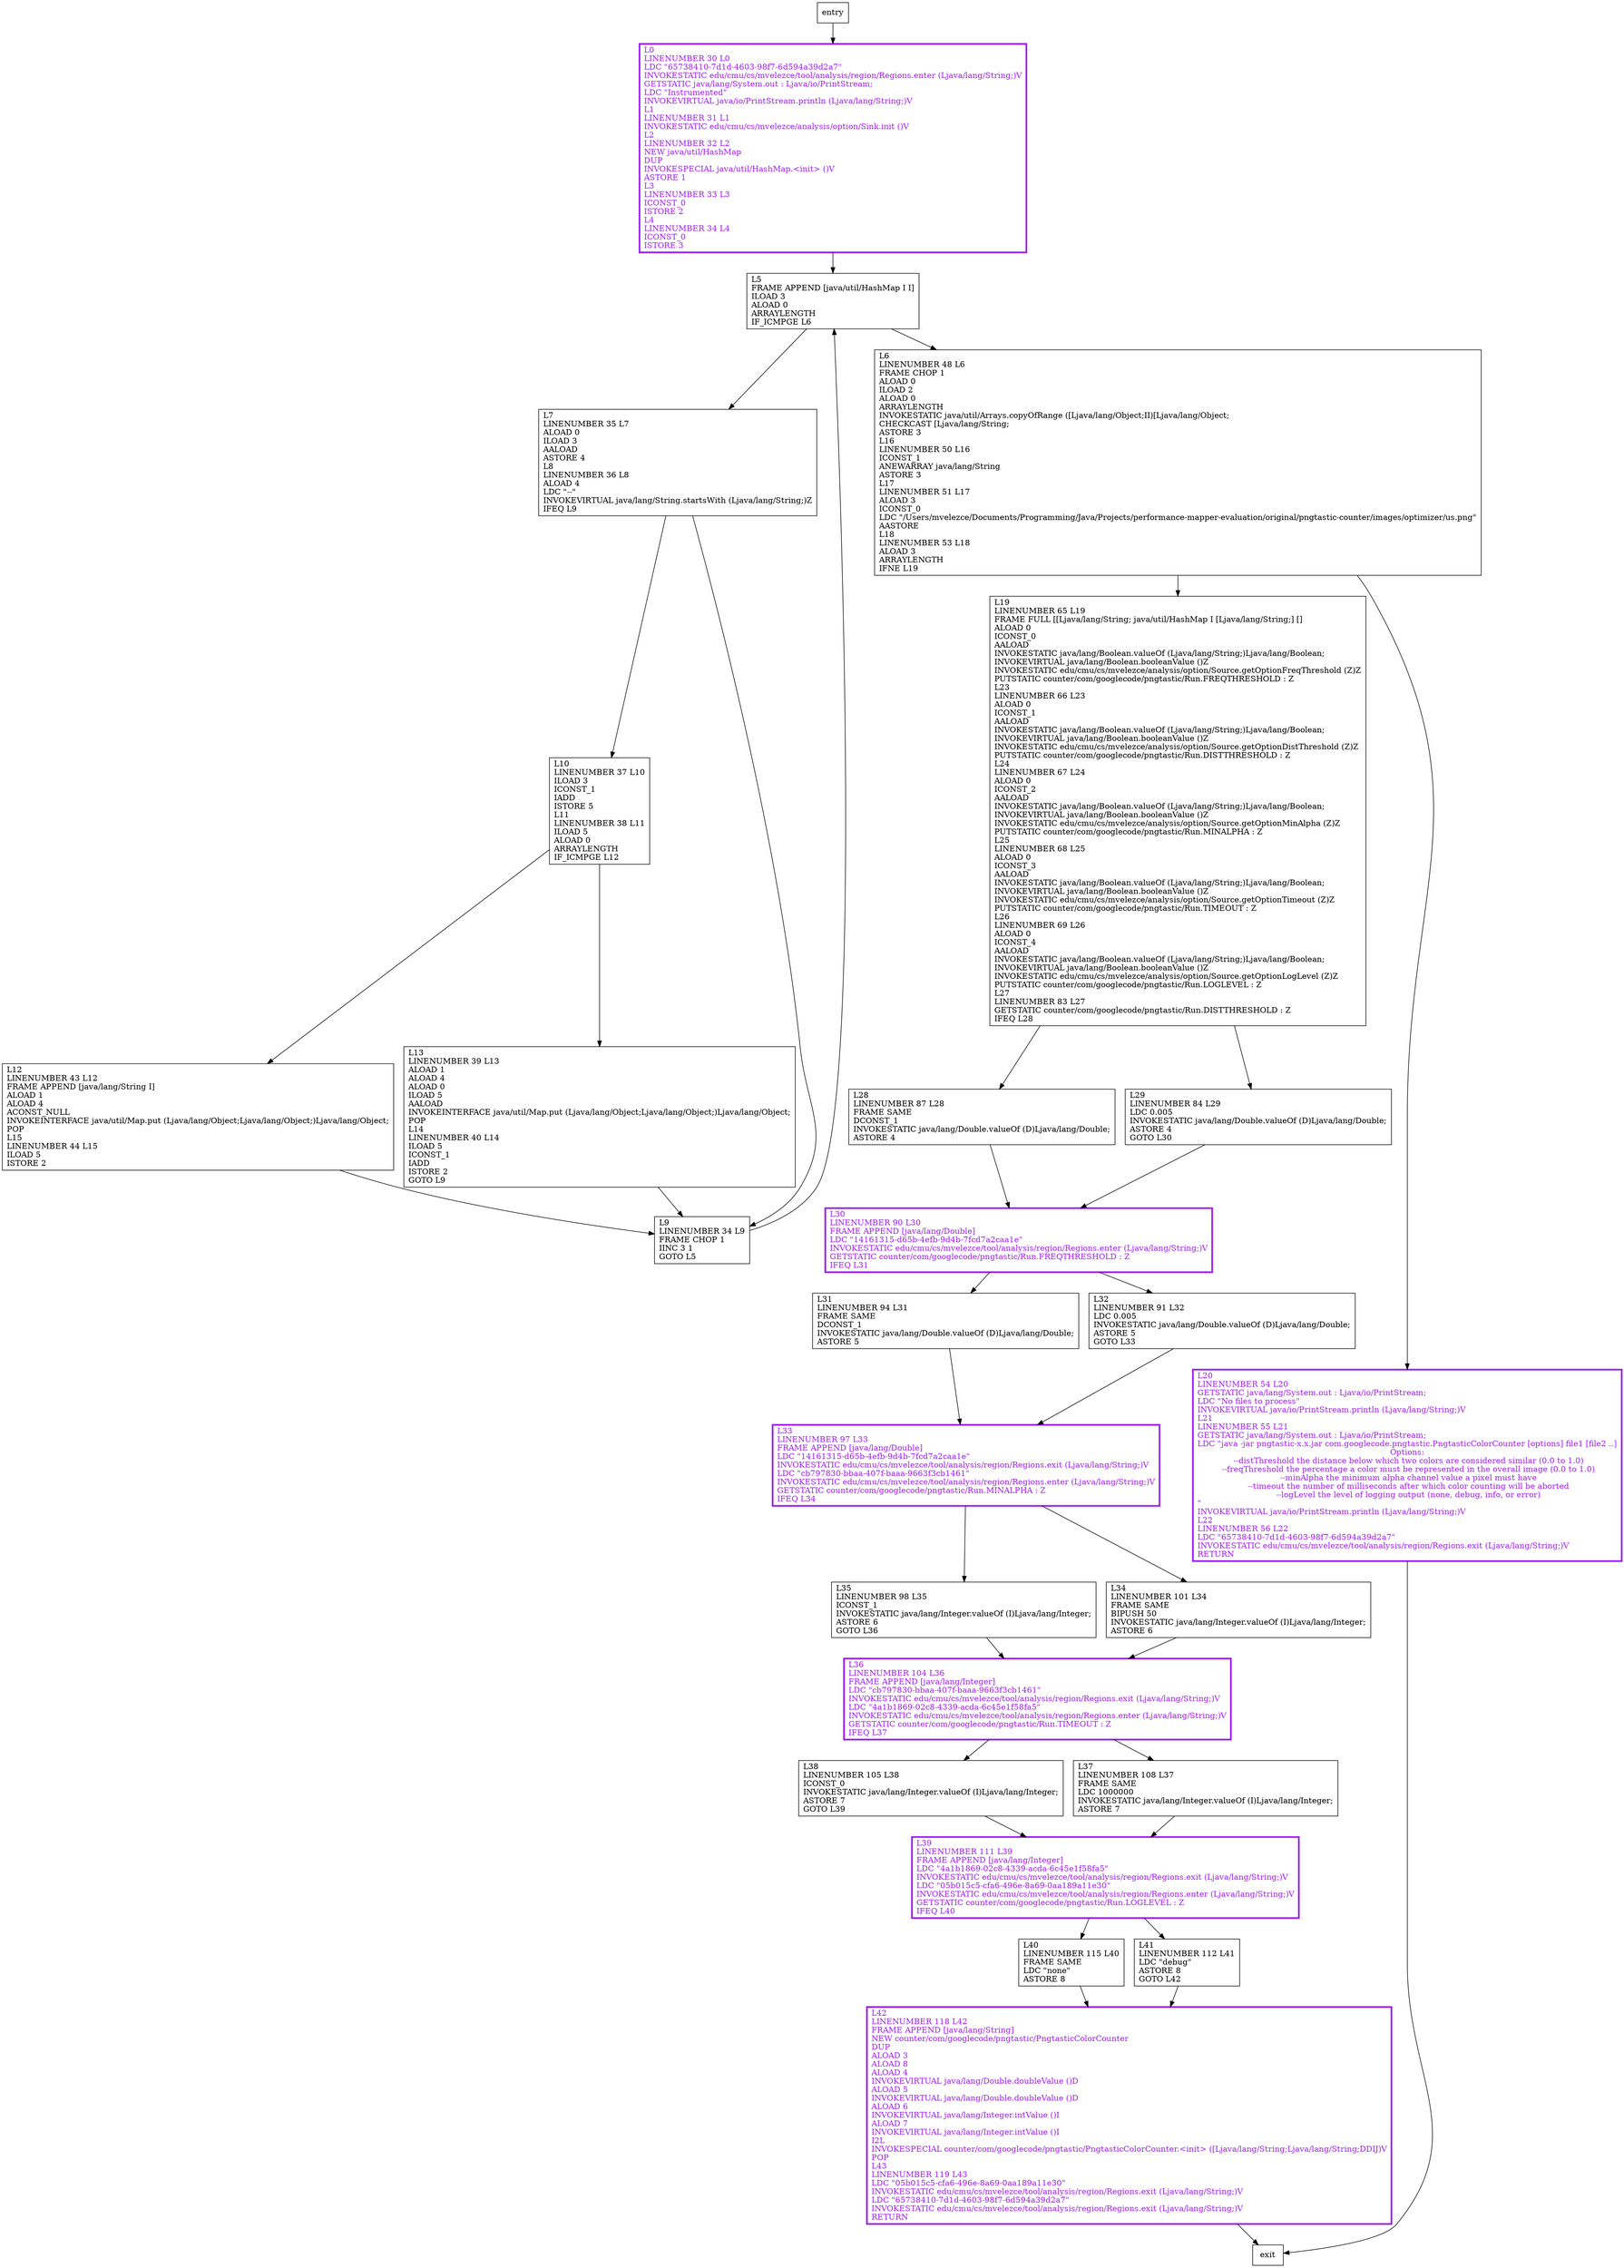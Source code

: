 digraph main {
node [shape=record];
895395836 [label="L41\lLINENUMBER 112 L41\lLDC \"debug\"\lASTORE 8\lGOTO L42\l"];
895698515 [label="L34\lLINENUMBER 101 L34\lFRAME SAME\lBIPUSH 50\lINVOKESTATIC java/lang/Integer.valueOf (I)Ljava/lang/Integer;\lASTORE 6\l"];
453966584 [label="L5\lFRAME APPEND [java/util/HashMap I I]\lILOAD 3\lALOAD 0\lARRAYLENGTH\lIF_ICMPGE L6\l"];
2119313812 [label="L29\lLINENUMBER 84 L29\lLDC 0.005\lINVOKESTATIC java/lang/Double.valueOf (D)Ljava/lang/Double;\lASTORE 4\lGOTO L30\l"];
416877830 [label="L12\lLINENUMBER 43 L12\lFRAME APPEND [java/lang/String I]\lALOAD 1\lALOAD 4\lACONST_NULL\lINVOKEINTERFACE java/util/Map.put (Ljava/lang/Object;Ljava/lang/Object;)Ljava/lang/Object;\lPOP\lL15\lLINENUMBER 44 L15\lILOAD 5\lISTORE 2\l"];
1145286339 [label="L36\lLINENUMBER 104 L36\lFRAME APPEND [java/lang/Integer]\lLDC \"cb797830-bbaa-407f-baaa-9663f3cb1461\"\lINVOKESTATIC edu/cmu/cs/mvelezce/tool/analysis/region/Regions.exit (Ljava/lang/String;)V\lLDC \"4a1b1869-02c8-4339-acda-6c45e1f58fa5\"\lINVOKESTATIC edu/cmu/cs/mvelezce/tool/analysis/region/Regions.enter (Ljava/lang/String;)V\lGETSTATIC counter/com/googlecode/pngtastic/Run.TIMEOUT : Z\lIFEQ L37\l"];
235208892 [label="L32\lLINENUMBER 91 L32\lLDC 0.005\lINVOKESTATIC java/lang/Double.valueOf (D)Ljava/lang/Double;\lASTORE 5\lGOTO L33\l"];
356185612 [label="L13\lLINENUMBER 39 L13\lALOAD 1\lALOAD 4\lALOAD 0\lILOAD 5\lAALOAD\lINVOKEINTERFACE java/util/Map.put (Ljava/lang/Object;Ljava/lang/Object;)Ljava/lang/Object;\lPOP\lL14\lLINENUMBER 40 L14\lILOAD 5\lICONST_1\lIADD\lISTORE 2\lGOTO L9\l"];
1148861943 [label="L0\lLINENUMBER 30 L0\lLDC \"65738410-7d1d-4603-98f7-6d594a39d2a7\"\lINVOKESTATIC edu/cmu/cs/mvelezce/tool/analysis/region/Regions.enter (Ljava/lang/String;)V\lGETSTATIC java/lang/System.out : Ljava/io/PrintStream;\lLDC \"Instrumented\"\lINVOKEVIRTUAL java/io/PrintStream.println (Ljava/lang/String;)V\lL1\lLINENUMBER 31 L1\lINVOKESTATIC edu/cmu/cs/mvelezce/analysis/option/Sink.init ()V\lL2\lLINENUMBER 32 L2\lNEW java/util/HashMap\lDUP\lINVOKESPECIAL java/util/HashMap.\<init\> ()V\lASTORE 1\lL3\lLINENUMBER 33 L3\lICONST_0\lISTORE 2\lL4\lLINENUMBER 34 L4\lICONST_0\lISTORE 3\l"];
1345310341 [label="L20\lLINENUMBER 54 L20\lGETSTATIC java/lang/System.out : Ljava/io/PrintStream;\lLDC \"No files to process\"\lINVOKEVIRTUAL java/io/PrintStream.println (Ljava/lang/String;)V\lL21\lLINENUMBER 55 L21\lGETSTATIC java/lang/System.out : Ljava/io/PrintStream;\lLDC \"java -jar pngtastic-x.x.jar com.googlecode.pngtastic.PngtasticColorCounter [options] file1 [file2 ..]\nOptions:\n  --distThreshold    the distance below which two colors are considered similar (0.0 to 1.0)\n  --freqThreshold    the percentage a color must be represented in the overall image (0.0 to 1.0)\n  --minAlpha         the minimum alpha channel value a pixel must have\n  --timeout          the number of milliseconds after which color counting will be aborted\n  --logLevel         the level of logging output (none, debug, info, or error)\n\"\lINVOKEVIRTUAL java/io/PrintStream.println (Ljava/lang/String;)V\lL22\lLINENUMBER 56 L22\lLDC \"65738410-7d1d-4603-98f7-6d594a39d2a7\"\lINVOKESTATIC edu/cmu/cs/mvelezce/tool/analysis/region/Regions.exit (Ljava/lang/String;)V\lRETURN\l"];
1650803411 [label="L35\lLINENUMBER 98 L35\lICONST_1\lINVOKESTATIC java/lang/Integer.valueOf (I)Ljava/lang/Integer;\lASTORE 6\lGOTO L36\l"];
1658686695 [label="L9\lLINENUMBER 34 L9\lFRAME CHOP 1\lIINC 3 1\lGOTO L5\l"];
2011009230 [label="L10\lLINENUMBER 37 L10\lILOAD 3\lICONST_1\lIADD\lISTORE 5\lL11\lLINENUMBER 38 L11\lILOAD 5\lALOAD 0\lARRAYLENGTH\lIF_ICMPGE L12\l"];
308795418 [label="L28\lLINENUMBER 87 L28\lFRAME SAME\lDCONST_1\lINVOKESTATIC java/lang/Double.valueOf (D)Ljava/lang/Double;\lASTORE 4\l"];
1680930366 [label="L42\lLINENUMBER 118 L42\lFRAME APPEND [java/lang/String]\lNEW counter/com/googlecode/pngtastic/PngtasticColorCounter\lDUP\lALOAD 3\lALOAD 8\lALOAD 4\lINVOKEVIRTUAL java/lang/Double.doubleValue ()D\lALOAD 5\lINVOKEVIRTUAL java/lang/Double.doubleValue ()D\lALOAD 6\lINVOKEVIRTUAL java/lang/Integer.intValue ()I\lALOAD 7\lINVOKEVIRTUAL java/lang/Integer.intValue ()I\lI2L\lINVOKESPECIAL counter/com/googlecode/pngtastic/PngtasticColorCounter.\<init\> ([Ljava/lang/String;Ljava/lang/String;DDIJ)V\lPOP\lL43\lLINENUMBER 119 L43\lLDC \"05b015c5-cfa6-496e-8a69-0aa189a11e30\"\lINVOKESTATIC edu/cmu/cs/mvelezce/tool/analysis/region/Regions.exit (Ljava/lang/String;)V\lLDC \"65738410-7d1d-4603-98f7-6d594a39d2a7\"\lINVOKESTATIC edu/cmu/cs/mvelezce/tool/analysis/region/Regions.exit (Ljava/lang/String;)V\lRETURN\l"];
21069748 [label="L37\lLINENUMBER 108 L37\lFRAME SAME\lLDC 1000000\lINVOKESTATIC java/lang/Integer.valueOf (I)Ljava/lang/Integer;\lASTORE 7\l"];
1719946447 [label="L39\lLINENUMBER 111 L39\lFRAME APPEND [java/lang/Integer]\lLDC \"4a1b1869-02c8-4339-acda-6c45e1f58fa5\"\lINVOKESTATIC edu/cmu/cs/mvelezce/tool/analysis/region/Regions.exit (Ljava/lang/String;)V\lLDC \"05b015c5-cfa6-496e-8a69-0aa189a11e30\"\lINVOKESTATIC edu/cmu/cs/mvelezce/tool/analysis/region/Regions.enter (Ljava/lang/String;)V\lGETSTATIC counter/com/googlecode/pngtastic/Run.LOGLEVEL : Z\lIFEQ L40\l"];
5132983 [label="L19\lLINENUMBER 65 L19\lFRAME FULL [[Ljava/lang/String; java/util/HashMap I [Ljava/lang/String;] []\lALOAD 0\lICONST_0\lAALOAD\lINVOKESTATIC java/lang/Boolean.valueOf (Ljava/lang/String;)Ljava/lang/Boolean;\lINVOKEVIRTUAL java/lang/Boolean.booleanValue ()Z\lINVOKESTATIC edu/cmu/cs/mvelezce/analysis/option/Source.getOptionFreqThreshold (Z)Z\lPUTSTATIC counter/com/googlecode/pngtastic/Run.FREQTHRESHOLD : Z\lL23\lLINENUMBER 66 L23\lALOAD 0\lICONST_1\lAALOAD\lINVOKESTATIC java/lang/Boolean.valueOf (Ljava/lang/String;)Ljava/lang/Boolean;\lINVOKEVIRTUAL java/lang/Boolean.booleanValue ()Z\lINVOKESTATIC edu/cmu/cs/mvelezce/analysis/option/Source.getOptionDistThreshold (Z)Z\lPUTSTATIC counter/com/googlecode/pngtastic/Run.DISTTHRESHOLD : Z\lL24\lLINENUMBER 67 L24\lALOAD 0\lICONST_2\lAALOAD\lINVOKESTATIC java/lang/Boolean.valueOf (Ljava/lang/String;)Ljava/lang/Boolean;\lINVOKEVIRTUAL java/lang/Boolean.booleanValue ()Z\lINVOKESTATIC edu/cmu/cs/mvelezce/analysis/option/Source.getOptionMinAlpha (Z)Z\lPUTSTATIC counter/com/googlecode/pngtastic/Run.MINALPHA : Z\lL25\lLINENUMBER 68 L25\lALOAD 0\lICONST_3\lAALOAD\lINVOKESTATIC java/lang/Boolean.valueOf (Ljava/lang/String;)Ljava/lang/Boolean;\lINVOKEVIRTUAL java/lang/Boolean.booleanValue ()Z\lINVOKESTATIC edu/cmu/cs/mvelezce/analysis/option/Source.getOptionTimeout (Z)Z\lPUTSTATIC counter/com/googlecode/pngtastic/Run.TIMEOUT : Z\lL26\lLINENUMBER 69 L26\lALOAD 0\lICONST_4\lAALOAD\lINVOKESTATIC java/lang/Boolean.valueOf (Ljava/lang/String;)Ljava/lang/Boolean;\lINVOKEVIRTUAL java/lang/Boolean.booleanValue ()Z\lINVOKESTATIC edu/cmu/cs/mvelezce/analysis/option/Source.getOptionLogLevel (Z)Z\lPUTSTATIC counter/com/googlecode/pngtastic/Run.LOGLEVEL : Z\lL27\lLINENUMBER 83 L27\lGETSTATIC counter/com/googlecode/pngtastic/Run.DISTTHRESHOLD : Z\lIFEQ L28\l"];
1072223082 [label="L40\lLINENUMBER 115 L40\lFRAME SAME\lLDC \"none\"\lASTORE 8\l"];
1643419233 [label="L33\lLINENUMBER 97 L33\lFRAME APPEND [java/lang/Double]\lLDC \"14161315-d65b-4efb-9d4b-7fcd7a2caa1e\"\lINVOKESTATIC edu/cmu/cs/mvelezce/tool/analysis/region/Regions.exit (Ljava/lang/String;)V\lLDC \"cb797830-bbaa-407f-baaa-9663f3cb1461\"\lINVOKESTATIC edu/cmu/cs/mvelezce/tool/analysis/region/Regions.enter (Ljava/lang/String;)V\lGETSTATIC counter/com/googlecode/pngtastic/Run.MINALPHA : Z\lIFEQ L34\l"];
209393411 [label="L30\lLINENUMBER 90 L30\lFRAME APPEND [java/lang/Double]\lLDC \"14161315-d65b-4efb-9d4b-7fcd7a2caa1e\"\lINVOKESTATIC edu/cmu/cs/mvelezce/tool/analysis/region/Regions.enter (Ljava/lang/String;)V\lGETSTATIC counter/com/googlecode/pngtastic/Run.FREQTHRESHOLD : Z\lIFEQ L31\l"];
2090741255 [label="L7\lLINENUMBER 35 L7\lALOAD 0\lILOAD 3\lAALOAD\lASTORE 4\lL8\lLINENUMBER 36 L8\lALOAD 4\lLDC \"--\"\lINVOKEVIRTUAL java/lang/String.startsWith (Ljava/lang/String;)Z\lIFEQ L9\l"];
784330769 [label="L38\lLINENUMBER 105 L38\lICONST_0\lINVOKESTATIC java/lang/Integer.valueOf (I)Ljava/lang/Integer;\lASTORE 7\lGOTO L39\l"];
577351771 [label="L6\lLINENUMBER 48 L6\lFRAME CHOP 1\lALOAD 0\lILOAD 2\lALOAD 0\lARRAYLENGTH\lINVOKESTATIC java/util/Arrays.copyOfRange ([Ljava/lang/Object;II)[Ljava/lang/Object;\lCHECKCAST [Ljava/lang/String;\lASTORE 3\lL16\lLINENUMBER 50 L16\lICONST_1\lANEWARRAY java/lang/String\lASTORE 3\lL17\lLINENUMBER 51 L17\lALOAD 3\lICONST_0\lLDC \"/Users/mvelezce/Documents/Programming/Java/Projects/performance-mapper-evaluation/original/pngtastic-counter/images/optimizer/us.png\"\lAASTORE\lL18\lLINENUMBER 53 L18\lALOAD 3\lARRAYLENGTH\lIFNE L19\l"];
571390959 [label="L31\lLINENUMBER 94 L31\lFRAME SAME\lDCONST_1\lINVOKESTATIC java/lang/Double.valueOf (D)Ljava/lang/Double;\lASTORE 5\l"];
entry;
exit;
895395836 -> 1680930366;
895698515 -> 1145286339;
453966584 -> 2090741255;
453966584 -> 577351771;
2119313812 -> 209393411;
416877830 -> 1658686695;
1145286339 -> 784330769;
1145286339 -> 21069748;
235208892 -> 1643419233;
356185612 -> 1658686695;
1148861943 -> 453966584;
1345310341 -> exit;
1650803411 -> 1145286339;
1658686695 -> 453966584;
2011009230 -> 356185612;
2011009230 -> 416877830;
308795418 -> 209393411;
1680930366 -> exit;
21069748 -> 1719946447;
entry -> 1148861943;
1719946447 -> 1072223082;
1719946447 -> 895395836;
5132983 -> 2119313812;
5132983 -> 308795418;
1072223082 -> 1680930366;
1643419233 -> 895698515;
1643419233 -> 1650803411;
209393411 -> 571390959;
209393411 -> 235208892;
2090741255 -> 1658686695;
2090741255 -> 2011009230;
784330769 -> 1719946447;
577351771 -> 5132983;
577351771 -> 1345310341;
571390959 -> 1643419233;
1719946447[fontcolor="purple", penwidth=3, color="purple"];
1148861943[fontcolor="purple", penwidth=3, color="purple"];
1643419233[fontcolor="purple", penwidth=3, color="purple"];
1345310341[fontcolor="purple", penwidth=3, color="purple"];
209393411[fontcolor="purple", penwidth=3, color="purple"];
1145286339[fontcolor="purple", penwidth=3, color="purple"];
1680930366[fontcolor="purple", penwidth=3, color="purple"];
}

